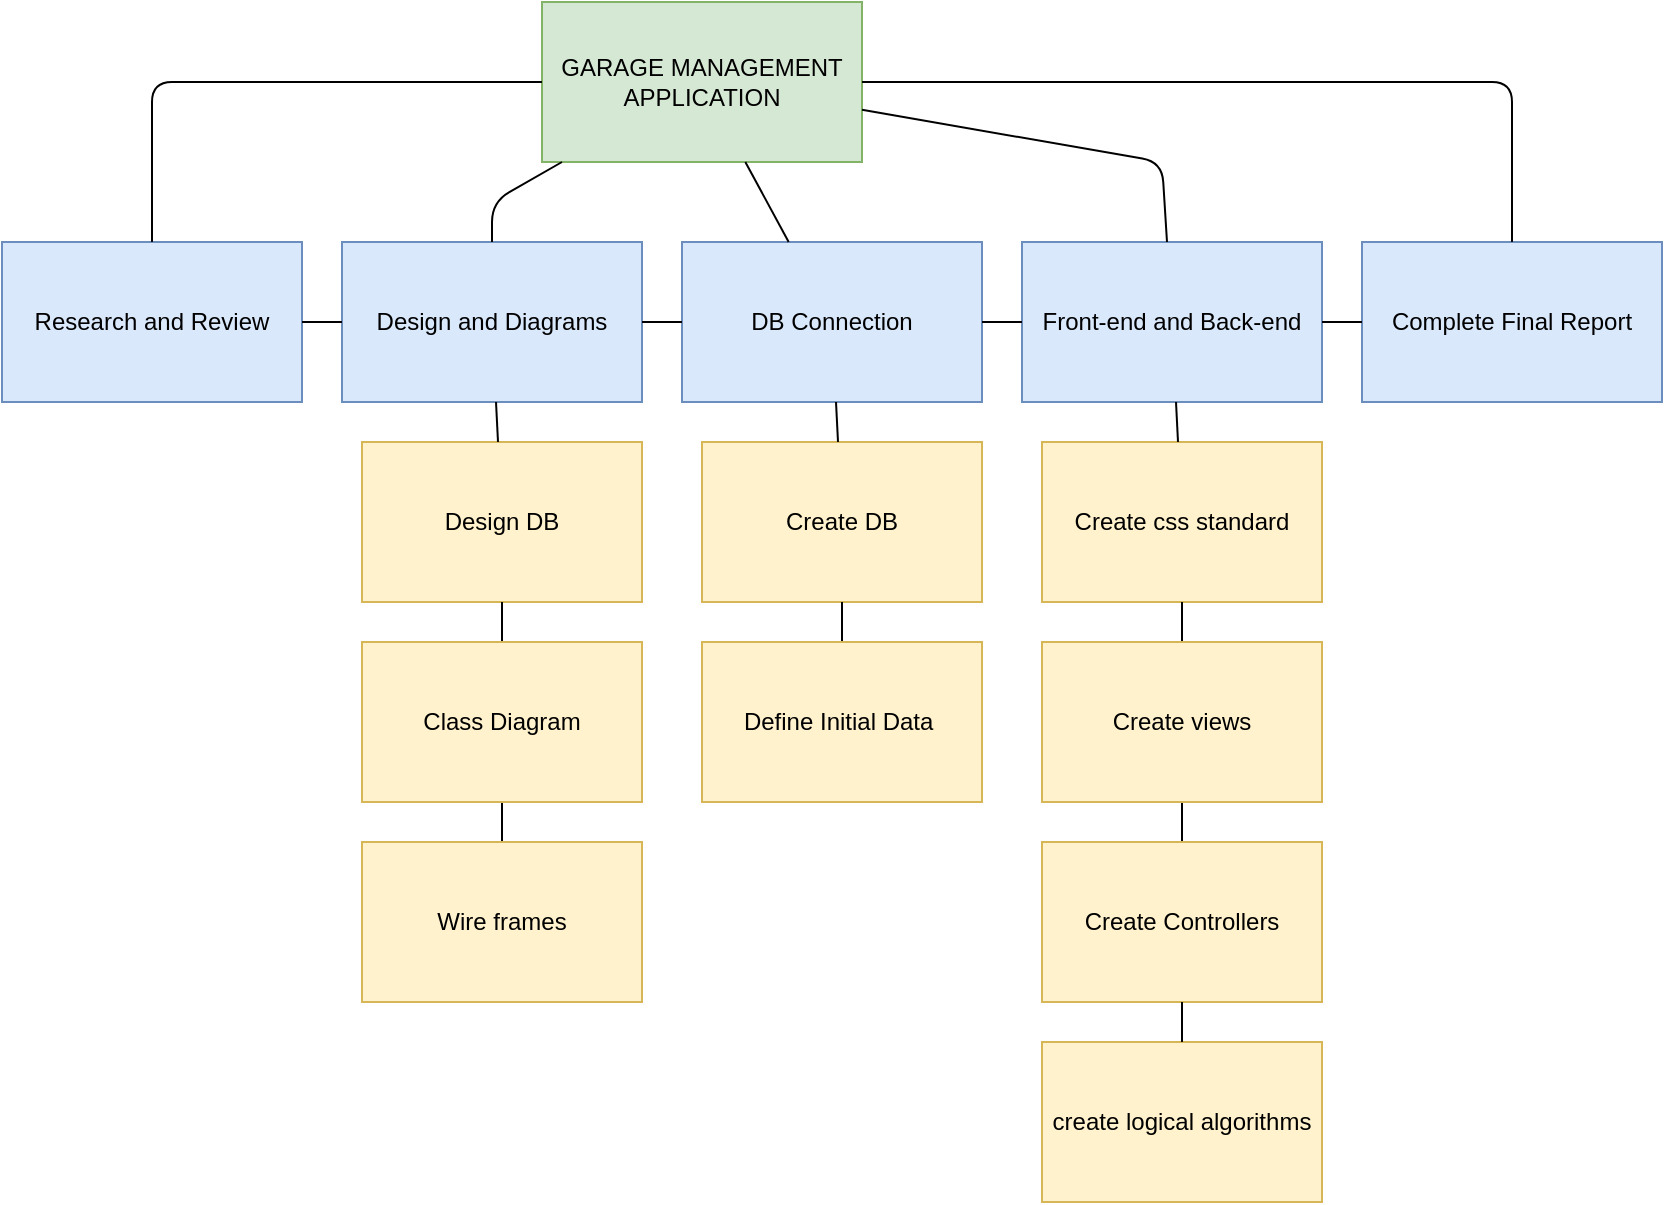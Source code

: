 <mxfile version="13.6.2" type="device"><diagram id="EQiTtgvGX-xMPOKFFFtR" name="Page-1"><mxGraphModel dx="868" dy="401" grid="1" gridSize="10" guides="1" tooltips="1" connect="1" arrows="1" fold="1" page="1" pageScale="1" pageWidth="827" pageHeight="1169" math="0" shadow="0"><root><mxCell id="0"/><mxCell id="1" parent="0"/><mxCell id="PgW7ULW3pCN-_XhXbRgH-2" value="GARAGE MANAGEMENT APPLICATION" style="rounded=0;whiteSpace=wrap;html=1;fillColor=#d5e8d4;strokeColor=#82b366;" vertex="1" parent="1"><mxGeometry x="290" y="40" width="160" height="80" as="geometry"/></mxCell><mxCell id="PgW7ULW3pCN-_XhXbRgH-3" value="Research and Review" style="rounded=0;whiteSpace=wrap;html=1;fillColor=#dae8fc;strokeColor=#6c8ebf;" vertex="1" parent="1"><mxGeometry x="20" y="160" width="150" height="80" as="geometry"/></mxCell><mxCell id="PgW7ULW3pCN-_XhXbRgH-4" value="Design and Diagrams" style="rounded=0;whiteSpace=wrap;html=1;fillColor=#dae8fc;strokeColor=#6c8ebf;" vertex="1" parent="1"><mxGeometry x="190" y="160" width="150" height="80" as="geometry"/></mxCell><mxCell id="PgW7ULW3pCN-_XhXbRgH-5" value="DB Connection" style="rounded=0;whiteSpace=wrap;html=1;fillColor=#dae8fc;strokeColor=#6c8ebf;" vertex="1" parent="1"><mxGeometry x="360" y="160" width="150" height="80" as="geometry"/></mxCell><mxCell id="PgW7ULW3pCN-_XhXbRgH-6" value="Front-end and Back-end" style="rounded=0;whiteSpace=wrap;html=1;fillColor=#dae8fc;strokeColor=#6c8ebf;" vertex="1" parent="1"><mxGeometry x="530" y="160" width="150" height="80" as="geometry"/></mxCell><mxCell id="PgW7ULW3pCN-_XhXbRgH-7" value="Complete Final Report" style="rounded=0;whiteSpace=wrap;html=1;fillColor=#dae8fc;strokeColor=#6c8ebf;" vertex="1" parent="1"><mxGeometry x="700" y="160" width="150" height="80" as="geometry"/></mxCell><mxCell id="PgW7ULW3pCN-_XhXbRgH-8" value="Design DB" style="rounded=0;whiteSpace=wrap;html=1;fillColor=#fff2cc;strokeColor=#d6b656;" vertex="1" parent="1"><mxGeometry x="200" y="260" width="140" height="80" as="geometry"/></mxCell><mxCell id="PgW7ULW3pCN-_XhXbRgH-9" value="Class Diagram" style="rounded=0;whiteSpace=wrap;html=1;" vertex="1" parent="1"><mxGeometry x="200" y="360" width="140" height="80" as="geometry"/></mxCell><mxCell id="PgW7ULW3pCN-_XhXbRgH-10" value="Wire frames" style="rounded=0;whiteSpace=wrap;html=1;" vertex="1" parent="1"><mxGeometry x="200" y="460" width="140" height="80" as="geometry"/></mxCell><mxCell id="PgW7ULW3pCN-_XhXbRgH-11" value="Create DB" style="rounded=0;whiteSpace=wrap;html=1;fillColor=#fff2cc;strokeColor=#d6b656;" vertex="1" parent="1"><mxGeometry x="370" y="260" width="140" height="80" as="geometry"/></mxCell><mxCell id="PgW7ULW3pCN-_XhXbRgH-12" value="Define Initial Data&amp;nbsp;" style="rounded=0;whiteSpace=wrap;html=1;" vertex="1" parent="1"><mxGeometry x="370" y="360" width="140" height="80" as="geometry"/></mxCell><mxCell id="PgW7ULW3pCN-_XhXbRgH-13" value="Create css standard" style="rounded=0;whiteSpace=wrap;html=1;fillColor=#fff2cc;strokeColor=#d6b656;" vertex="1" parent="1"><mxGeometry x="540" y="260" width="140" height="80" as="geometry"/></mxCell><mxCell id="PgW7ULW3pCN-_XhXbRgH-14" value="Create views" style="rounded=0;whiteSpace=wrap;html=1;" vertex="1" parent="1"><mxGeometry x="540" y="360" width="140" height="80" as="geometry"/></mxCell><mxCell id="PgW7ULW3pCN-_XhXbRgH-15" value="Create Controllers" style="rounded=0;whiteSpace=wrap;html=1;" vertex="1" parent="1"><mxGeometry x="540" y="460" width="140" height="80" as="geometry"/></mxCell><mxCell id="PgW7ULW3pCN-_XhXbRgH-16" value="create logical algorithms" style="rounded=0;whiteSpace=wrap;html=1;fillColor=#fff2cc;strokeColor=#d6b656;" vertex="1" parent="1"><mxGeometry x="540" y="560" width="140" height="80" as="geometry"/></mxCell><mxCell id="PgW7ULW3pCN-_XhXbRgH-19" value="" style="endArrow=none;html=1;" edge="1" parent="1" source="PgW7ULW3pCN-_XhXbRgH-8" target="PgW7ULW3pCN-_XhXbRgH-4"><mxGeometry width="50" height="50" relative="1" as="geometry"><mxPoint x="20" y="350" as="sourcePoint"/><mxPoint x="70" y="300" as="targetPoint"/></mxGeometry></mxCell><mxCell id="PgW7ULW3pCN-_XhXbRgH-26" value="" style="endArrow=none;html=1;" edge="1" parent="1" source="PgW7ULW3pCN-_XhXbRgH-11" target="PgW7ULW3pCN-_XhXbRgH-5"><mxGeometry width="50" height="50" relative="1" as="geometry"><mxPoint x="390" y="360" as="sourcePoint"/><mxPoint x="440" y="310" as="targetPoint"/></mxGeometry></mxCell><mxCell id="PgW7ULW3pCN-_XhXbRgH-28" value="" style="endArrow=none;html=1;" edge="1" parent="1" source="PgW7ULW3pCN-_XhXbRgH-12" target="PgW7ULW3pCN-_XhXbRgH-11"><mxGeometry width="50" height="50" relative="1" as="geometry"><mxPoint x="390" y="360" as="sourcePoint"/><mxPoint x="450" y="320" as="targetPoint"/></mxGeometry></mxCell><mxCell id="PgW7ULW3pCN-_XhXbRgH-29" value="" style="endArrow=none;html=1;" edge="1" parent="1" source="PgW7ULW3pCN-_XhXbRgH-9" target="PgW7ULW3pCN-_XhXbRgH-8"><mxGeometry width="50" height="50" relative="1" as="geometry"><mxPoint x="390" y="360" as="sourcePoint"/><mxPoint x="440" y="310" as="targetPoint"/></mxGeometry></mxCell><mxCell id="PgW7ULW3pCN-_XhXbRgH-30" value="" style="endArrow=none;html=1;" edge="1" parent="1" source="PgW7ULW3pCN-_XhXbRgH-10" target="PgW7ULW3pCN-_XhXbRgH-9"><mxGeometry width="50" height="50" relative="1" as="geometry"><mxPoint x="390" y="360" as="sourcePoint"/><mxPoint x="440" y="310" as="targetPoint"/></mxGeometry></mxCell><mxCell id="PgW7ULW3pCN-_XhXbRgH-31" value="" style="endArrow=none;html=1;" edge="1" parent="1" source="PgW7ULW3pCN-_XhXbRgH-13" target="PgW7ULW3pCN-_XhXbRgH-6"><mxGeometry width="50" height="50" relative="1" as="geometry"><mxPoint x="390" y="360" as="sourcePoint"/><mxPoint x="440" y="310" as="targetPoint"/></mxGeometry></mxCell><mxCell id="PgW7ULW3pCN-_XhXbRgH-32" value="" style="endArrow=none;html=1;" edge="1" parent="1" source="PgW7ULW3pCN-_XhXbRgH-14" target="PgW7ULW3pCN-_XhXbRgH-13"><mxGeometry width="50" height="50" relative="1" as="geometry"><mxPoint x="390" y="360" as="sourcePoint"/><mxPoint x="440" y="310" as="targetPoint"/></mxGeometry></mxCell><mxCell id="PgW7ULW3pCN-_XhXbRgH-33" value="" style="endArrow=none;html=1;" edge="1" parent="1" source="PgW7ULW3pCN-_XhXbRgH-15" target="PgW7ULW3pCN-_XhXbRgH-14"><mxGeometry width="50" height="50" relative="1" as="geometry"><mxPoint x="390" y="360" as="sourcePoint"/><mxPoint x="440" y="310" as="targetPoint"/></mxGeometry></mxCell><mxCell id="PgW7ULW3pCN-_XhXbRgH-34" value="" style="endArrow=none;html=1;" edge="1" parent="1" source="PgW7ULW3pCN-_XhXbRgH-4" target="PgW7ULW3pCN-_XhXbRgH-3"><mxGeometry width="50" height="50" relative="1" as="geometry"><mxPoint x="390" y="360" as="sourcePoint"/><mxPoint x="440" y="310" as="targetPoint"/></mxGeometry></mxCell><mxCell id="PgW7ULW3pCN-_XhXbRgH-35" value="" style="endArrow=none;html=1;" edge="1" parent="1" source="PgW7ULW3pCN-_XhXbRgH-5" target="PgW7ULW3pCN-_XhXbRgH-4"><mxGeometry width="50" height="50" relative="1" as="geometry"><mxPoint x="390" y="360" as="sourcePoint"/><mxPoint x="440" y="310" as="targetPoint"/></mxGeometry></mxCell><mxCell id="PgW7ULW3pCN-_XhXbRgH-36" value="" style="endArrow=none;html=1;" edge="1" parent="1" source="PgW7ULW3pCN-_XhXbRgH-6" target="PgW7ULW3pCN-_XhXbRgH-5"><mxGeometry width="50" height="50" relative="1" as="geometry"><mxPoint x="390" y="360" as="sourcePoint"/><mxPoint x="440" y="310" as="targetPoint"/></mxGeometry></mxCell><mxCell id="PgW7ULW3pCN-_XhXbRgH-37" value="" style="endArrow=none;html=1;" edge="1" parent="1" source="PgW7ULW3pCN-_XhXbRgH-7" target="PgW7ULW3pCN-_XhXbRgH-6"><mxGeometry width="50" height="50" relative="1" as="geometry"><mxPoint x="390" y="360" as="sourcePoint"/><mxPoint x="440" y="310" as="targetPoint"/></mxGeometry></mxCell><mxCell id="PgW7ULW3pCN-_XhXbRgH-38" value="" style="endArrow=none;html=1;" edge="1" parent="1" source="PgW7ULW3pCN-_XhXbRgH-3" target="PgW7ULW3pCN-_XhXbRgH-2"><mxGeometry width="50" height="50" relative="1" as="geometry"><mxPoint x="390" y="160" as="sourcePoint"/><mxPoint x="440" y="110" as="targetPoint"/><Array as="points"><mxPoint x="95" y="80"/></Array></mxGeometry></mxCell><mxCell id="PgW7ULW3pCN-_XhXbRgH-39" value="" style="endArrow=none;html=1;" edge="1" parent="1" source="PgW7ULW3pCN-_XhXbRgH-4" target="PgW7ULW3pCN-_XhXbRgH-2"><mxGeometry width="50" height="50" relative="1" as="geometry"><mxPoint x="390" y="160" as="sourcePoint"/><mxPoint x="440" y="110" as="targetPoint"/><Array as="points"><mxPoint x="265" y="140"/></Array></mxGeometry></mxCell><mxCell id="PgW7ULW3pCN-_XhXbRgH-40" value="" style="endArrow=none;html=1;" edge="1" parent="1" source="PgW7ULW3pCN-_XhXbRgH-5" target="PgW7ULW3pCN-_XhXbRgH-2"><mxGeometry width="50" height="50" relative="1" as="geometry"><mxPoint x="390" y="160" as="sourcePoint"/><mxPoint x="440" y="110" as="targetPoint"/></mxGeometry></mxCell><mxCell id="PgW7ULW3pCN-_XhXbRgH-41" value="" style="endArrow=none;html=1;" edge="1" parent="1" source="PgW7ULW3pCN-_XhXbRgH-6" target="PgW7ULW3pCN-_XhXbRgH-2"><mxGeometry width="50" height="50" relative="1" as="geometry"><mxPoint x="390" y="160" as="sourcePoint"/><mxPoint x="440" y="110" as="targetPoint"/><Array as="points"><mxPoint x="600" y="120"/></Array></mxGeometry></mxCell><mxCell id="PgW7ULW3pCN-_XhXbRgH-42" value="" style="endArrow=none;html=1;" edge="1" parent="1" source="PgW7ULW3pCN-_XhXbRgH-7" target="PgW7ULW3pCN-_XhXbRgH-2"><mxGeometry width="50" height="50" relative="1" as="geometry"><mxPoint x="390" y="160" as="sourcePoint"/><mxPoint x="440" y="110" as="targetPoint"/><Array as="points"><mxPoint x="775" y="80"/></Array></mxGeometry></mxCell><mxCell id="PgW7ULW3pCN-_XhXbRgH-43" value="Class Diagram" style="rounded=0;whiteSpace=wrap;html=1;fillColor=#fff2cc;strokeColor=#d6b656;" vertex="1" parent="1"><mxGeometry x="200" y="360" width="140" height="80" as="geometry"/></mxCell><mxCell id="PgW7ULW3pCN-_XhXbRgH-44" value="Wire frames" style="rounded=0;whiteSpace=wrap;html=1;fillColor=#fff2cc;strokeColor=#d6b656;" vertex="1" parent="1"><mxGeometry x="200" y="460" width="140" height="80" as="geometry"/></mxCell><mxCell id="PgW7ULW3pCN-_XhXbRgH-45" value="Define Initial Data&amp;nbsp;" style="rounded=0;whiteSpace=wrap;html=1;fillColor=#fff2cc;strokeColor=#d6b656;" vertex="1" parent="1"><mxGeometry x="370" y="360" width="140" height="80" as="geometry"/></mxCell><mxCell id="PgW7ULW3pCN-_XhXbRgH-46" value="Create views" style="rounded=0;whiteSpace=wrap;html=1;fillColor=#fff2cc;strokeColor=#d6b656;" vertex="1" parent="1"><mxGeometry x="540" y="360" width="140" height="80" as="geometry"/></mxCell><mxCell id="PgW7ULW3pCN-_XhXbRgH-47" value="Create Controllers" style="rounded=0;whiteSpace=wrap;html=1;fillColor=#fff2cc;strokeColor=#d6b656;" vertex="1" parent="1"><mxGeometry x="540" y="460" width="140" height="80" as="geometry"/></mxCell><mxCell id="PgW7ULW3pCN-_XhXbRgH-48" value="" style="endArrow=none;html=1;" edge="1" parent="1" source="PgW7ULW3pCN-_XhXbRgH-16" target="PgW7ULW3pCN-_XhXbRgH-47"><mxGeometry width="50" height="50" relative="1" as="geometry"><mxPoint x="390" y="660" as="sourcePoint"/><mxPoint x="440" y="610" as="targetPoint"/></mxGeometry></mxCell></root></mxGraphModel></diagram></mxfile>
